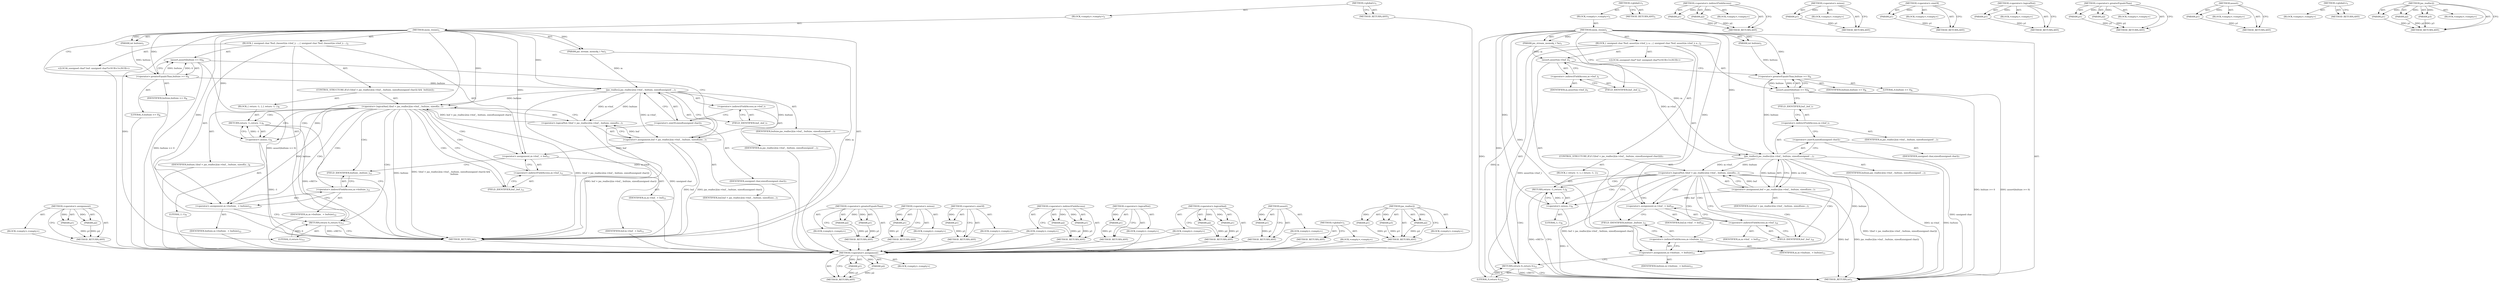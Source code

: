 digraph "jas_realloc2" {
vulnerable_89 [label=<(METHOD,&lt;operator&gt;.assignment)>];
vulnerable_90 [label=<(PARAM,p1)>];
vulnerable_91 [label=<(PARAM,p2)>];
vulnerable_92 [label=<(BLOCK,&lt;empty&gt;,&lt;empty&gt;)>];
vulnerable_93 [label=<(METHOD_RETURN,ANY)>];
vulnerable_6 [label=<(METHOD,&lt;global&gt;)<SUB>1</SUB>>];
vulnerable_7 [label=<(BLOCK,&lt;empty&gt;,&lt;empty&gt;)<SUB>1</SUB>>];
vulnerable_8 [label=<(METHOD,mem_resize)<SUB>1</SUB>>];
vulnerable_9 [label=<(PARAM,jas_stream_memobj_t *m)<SUB>1</SUB>>];
vulnerable_10 [label=<(PARAM,int bufsize)<SUB>1</SUB>>];
vulnerable_11 [label=<(BLOCK,{
 	unsigned char *buf;
 
	assert(m-&gt;buf_);
 	a...,{
 	unsigned char *buf;
 
	assert(m-&gt;buf_);
 	a...)<SUB>2</SUB>>];
vulnerable_12 [label="<(LOCAL,unsigned char* buf: unsigned char*)<SUB>3</SUB>>"];
vulnerable_13 [label=<(assert,assert(m-&gt;buf_))<SUB>5</SUB>>];
vulnerable_14 [label=<(&lt;operator&gt;.indirectFieldAccess,m-&gt;buf_)<SUB>5</SUB>>];
vulnerable_15 [label=<(IDENTIFIER,m,assert(m-&gt;buf_))<SUB>5</SUB>>];
vulnerable_16 [label=<(FIELD_IDENTIFIER,buf_,buf_)<SUB>5</SUB>>];
vulnerable_17 [label=<(assert,assert(bufsize &gt;= 0))<SUB>6</SUB>>];
vulnerable_18 [label=<(&lt;operator&gt;.greaterEqualsThan,bufsize &gt;= 0)<SUB>6</SUB>>];
vulnerable_19 [label=<(IDENTIFIER,bufsize,bufsize &gt;= 0)<SUB>6</SUB>>];
vulnerable_20 [label=<(LITERAL,0,bufsize &gt;= 0)<SUB>6</SUB>>];
vulnerable_21 [label=<(CONTROL_STRUCTURE,IF,if (!(buf = jas_realloc2(m-&gt;buf_, bufsize, sizeof(unsigned char)))))<SUB>7</SUB>>];
vulnerable_22 [label=<(&lt;operator&gt;.logicalNot,!(buf = jas_realloc2(m-&gt;buf_, bufsize, sizeof(u...)<SUB>7</SUB>>];
vulnerable_23 [label=<(&lt;operator&gt;.assignment,buf = jas_realloc2(m-&gt;buf_, bufsize, sizeof(uns...)<SUB>7</SUB>>];
vulnerable_24 [label=<(IDENTIFIER,buf,buf = jas_realloc2(m-&gt;buf_, bufsize, sizeof(uns...)<SUB>7</SUB>>];
vulnerable_25 [label=<(jas_realloc2,jas_realloc2(m-&gt;buf_, bufsize, sizeof(unsigned ...)<SUB>7</SUB>>];
vulnerable_26 [label=<(&lt;operator&gt;.indirectFieldAccess,m-&gt;buf_)<SUB>7</SUB>>];
vulnerable_27 [label=<(IDENTIFIER,m,jas_realloc2(m-&gt;buf_, bufsize, sizeof(unsigned ...)<SUB>7</SUB>>];
vulnerable_28 [label=<(FIELD_IDENTIFIER,buf_,buf_)<SUB>7</SUB>>];
vulnerable_29 [label=<(IDENTIFIER,bufsize,jas_realloc2(m-&gt;buf_, bufsize, sizeof(unsigned ...)<SUB>7</SUB>>];
vulnerable_30 [label=<(&lt;operator&gt;.sizeOf,sizeof(unsigned char))<SUB>7</SUB>>];
vulnerable_31 [label=<(IDENTIFIER,unsigned char,sizeof(unsigned char))<SUB>7</SUB>>];
vulnerable_32 [label=<(BLOCK,{
 		return -1;
 	},{
 		return -1;
 	})<SUB>7</SUB>>];
vulnerable_33 [label=<(RETURN,return -1;,return -1;)<SUB>8</SUB>>];
vulnerable_34 [label=<(&lt;operator&gt;.minus,-1)<SUB>8</SUB>>];
vulnerable_35 [label=<(LITERAL,1,-1)<SUB>8</SUB>>];
vulnerable_36 [label=<(&lt;operator&gt;.assignment,m-&gt;buf_ = buf)<SUB>10</SUB>>];
vulnerable_37 [label=<(&lt;operator&gt;.indirectFieldAccess,m-&gt;buf_)<SUB>10</SUB>>];
vulnerable_38 [label=<(IDENTIFIER,m,m-&gt;buf_ = buf)<SUB>10</SUB>>];
vulnerable_39 [label=<(FIELD_IDENTIFIER,buf_,buf_)<SUB>10</SUB>>];
vulnerable_40 [label=<(IDENTIFIER,buf,m-&gt;buf_ = buf)<SUB>10</SUB>>];
vulnerable_41 [label=<(&lt;operator&gt;.assignment,m-&gt;bufsize_ = bufsize)<SUB>11</SUB>>];
vulnerable_42 [label=<(&lt;operator&gt;.indirectFieldAccess,m-&gt;bufsize_)<SUB>11</SUB>>];
vulnerable_43 [label=<(IDENTIFIER,m,m-&gt;bufsize_ = bufsize)<SUB>11</SUB>>];
vulnerable_44 [label=<(FIELD_IDENTIFIER,bufsize_,bufsize_)<SUB>11</SUB>>];
vulnerable_45 [label=<(IDENTIFIER,bufsize,m-&gt;bufsize_ = bufsize)<SUB>11</SUB>>];
vulnerable_46 [label=<(RETURN,return 0;,return 0;)<SUB>12</SUB>>];
vulnerable_47 [label=<(LITERAL,0,return 0;)<SUB>12</SUB>>];
vulnerable_48 [label=<(METHOD_RETURN,int)<SUB>1</SUB>>];
vulnerable_50 [label=<(METHOD_RETURN,ANY)<SUB>1</SUB>>];
vulnerable_75 [label=<(METHOD,&lt;operator&gt;.indirectFieldAccess)>];
vulnerable_76 [label=<(PARAM,p1)>];
vulnerable_77 [label=<(PARAM,p2)>];
vulnerable_78 [label=<(BLOCK,&lt;empty&gt;,&lt;empty&gt;)>];
vulnerable_79 [label=<(METHOD_RETURN,ANY)>];
vulnerable_104 [label=<(METHOD,&lt;operator&gt;.minus)>];
vulnerable_105 [label=<(PARAM,p1)>];
vulnerable_106 [label=<(BLOCK,&lt;empty&gt;,&lt;empty&gt;)>];
vulnerable_107 [label=<(METHOD_RETURN,ANY)>];
vulnerable_100 [label=<(METHOD,&lt;operator&gt;.sizeOf)>];
vulnerable_101 [label=<(PARAM,p1)>];
vulnerable_102 [label=<(BLOCK,&lt;empty&gt;,&lt;empty&gt;)>];
vulnerable_103 [label=<(METHOD_RETURN,ANY)>];
vulnerable_85 [label=<(METHOD,&lt;operator&gt;.logicalNot)>];
vulnerable_86 [label=<(PARAM,p1)>];
vulnerable_87 [label=<(BLOCK,&lt;empty&gt;,&lt;empty&gt;)>];
vulnerable_88 [label=<(METHOD_RETURN,ANY)>];
vulnerable_80 [label=<(METHOD,&lt;operator&gt;.greaterEqualsThan)>];
vulnerable_81 [label=<(PARAM,p1)>];
vulnerable_82 [label=<(PARAM,p2)>];
vulnerable_83 [label=<(BLOCK,&lt;empty&gt;,&lt;empty&gt;)>];
vulnerable_84 [label=<(METHOD_RETURN,ANY)>];
vulnerable_71 [label=<(METHOD,assert)>];
vulnerable_72 [label=<(PARAM,p1)>];
vulnerable_73 [label=<(BLOCK,&lt;empty&gt;,&lt;empty&gt;)>];
vulnerable_74 [label=<(METHOD_RETURN,ANY)>];
vulnerable_65 [label=<(METHOD,&lt;global&gt;)<SUB>1</SUB>>];
vulnerable_66 [label=<(BLOCK,&lt;empty&gt;,&lt;empty&gt;)>];
vulnerable_67 [label=<(METHOD_RETURN,ANY)>];
vulnerable_94 [label=<(METHOD,jas_realloc2)>];
vulnerable_95 [label=<(PARAM,p1)>];
vulnerable_96 [label=<(PARAM,p2)>];
vulnerable_97 [label=<(PARAM,p3)>];
vulnerable_98 [label=<(BLOCK,&lt;empty&gt;,&lt;empty&gt;)>];
vulnerable_99 [label=<(METHOD_RETURN,ANY)>];
fixed_87 [label=<(METHOD,&lt;operator&gt;.assignment)>];
fixed_88 [label=<(PARAM,p1)>];
fixed_89 [label=<(PARAM,p2)>];
fixed_90 [label=<(BLOCK,&lt;empty&gt;,&lt;empty&gt;)>];
fixed_91 [label=<(METHOD_RETURN,ANY)>];
fixed_6 [label=<(METHOD,&lt;global&gt;)<SUB>1</SUB>>];
fixed_7 [label=<(BLOCK,&lt;empty&gt;,&lt;empty&gt;)<SUB>1</SUB>>];
fixed_8 [label=<(METHOD,mem_resize)<SUB>1</SUB>>];
fixed_9 [label=<(PARAM,jas_stream_memobj_t *m)<SUB>1</SUB>>];
fixed_10 [label=<(PARAM,int bufsize)<SUB>1</SUB>>];
fixed_11 [label=<(BLOCK,{
 	unsigned char *buf;
 
	//assert(m-&gt;buf_);
 ...,{
 	unsigned char *buf;
 
	//assert(m-&gt;buf_);
 ...)<SUB>2</SUB>>];
fixed_12 [label="<(LOCAL,unsigned char* buf: unsigned char*)<SUB>3</SUB>>"];
fixed_13 [label=<(assert,assert(bufsize &gt;= 0))<SUB>6</SUB>>];
fixed_14 [label=<(&lt;operator&gt;.greaterEqualsThan,bufsize &gt;= 0)<SUB>6</SUB>>];
fixed_15 [label=<(IDENTIFIER,bufsize,bufsize &gt;= 0)<SUB>6</SUB>>];
fixed_16 [label=<(LITERAL,0,bufsize &gt;= 0)<SUB>6</SUB>>];
fixed_17 [label=<(CONTROL_STRUCTURE,IF,if (!(buf = jas_realloc2(m-&gt;buf_, bufsize, sizeof(unsigned char))) &amp;&amp;
	  bufsize))<SUB>7</SUB>>];
fixed_18 [label=<(&lt;operator&gt;.logicalAnd,!(buf = jas_realloc2(m-&gt;buf_, bufsize, sizeof(u...)<SUB>7</SUB>>];
fixed_19 [label=<(&lt;operator&gt;.logicalNot,!(buf = jas_realloc2(m-&gt;buf_, bufsize, sizeof(u...)<SUB>7</SUB>>];
fixed_20 [label=<(&lt;operator&gt;.assignment,buf = jas_realloc2(m-&gt;buf_, bufsize, sizeof(uns...)<SUB>7</SUB>>];
fixed_21 [label=<(IDENTIFIER,buf,buf = jas_realloc2(m-&gt;buf_, bufsize, sizeof(uns...)<SUB>7</SUB>>];
fixed_22 [label=<(jas_realloc2,jas_realloc2(m-&gt;buf_, bufsize, sizeof(unsigned ...)<SUB>7</SUB>>];
fixed_23 [label=<(&lt;operator&gt;.indirectFieldAccess,m-&gt;buf_)<SUB>7</SUB>>];
fixed_24 [label=<(IDENTIFIER,m,jas_realloc2(m-&gt;buf_, bufsize, sizeof(unsigned ...)<SUB>7</SUB>>];
fixed_25 [label=<(FIELD_IDENTIFIER,buf_,buf_)<SUB>7</SUB>>];
fixed_26 [label=<(IDENTIFIER,bufsize,jas_realloc2(m-&gt;buf_, bufsize, sizeof(unsigned ...)<SUB>7</SUB>>];
fixed_27 [label=<(&lt;operator&gt;.sizeOf,sizeof(unsigned char))<SUB>7</SUB>>];
fixed_28 [label=<(IDENTIFIER,unsigned char,sizeof(unsigned char))<SUB>7</SUB>>];
fixed_29 [label=<(IDENTIFIER,bufsize,!(buf = jas_realloc2(m-&gt;buf_, bufsize, sizeof(u...)<SUB>8</SUB>>];
fixed_30 [label=<(BLOCK,{
 		return -1;
 	},{
 		return -1;
 	})<SUB>8</SUB>>];
fixed_31 [label=<(RETURN,return -1;,return -1;)<SUB>9</SUB>>];
fixed_32 [label=<(&lt;operator&gt;.minus,-1)<SUB>9</SUB>>];
fixed_33 [label=<(LITERAL,1,-1)<SUB>9</SUB>>];
fixed_34 [label=<(&lt;operator&gt;.assignment,m-&gt;buf_ = buf)<SUB>11</SUB>>];
fixed_35 [label=<(&lt;operator&gt;.indirectFieldAccess,m-&gt;buf_)<SUB>11</SUB>>];
fixed_36 [label=<(IDENTIFIER,m,m-&gt;buf_ = buf)<SUB>11</SUB>>];
fixed_37 [label=<(FIELD_IDENTIFIER,buf_,buf_)<SUB>11</SUB>>];
fixed_38 [label=<(IDENTIFIER,buf,m-&gt;buf_ = buf)<SUB>11</SUB>>];
fixed_39 [label=<(&lt;operator&gt;.assignment,m-&gt;bufsize_ = bufsize)<SUB>12</SUB>>];
fixed_40 [label=<(&lt;operator&gt;.indirectFieldAccess,m-&gt;bufsize_)<SUB>12</SUB>>];
fixed_41 [label=<(IDENTIFIER,m,m-&gt;bufsize_ = bufsize)<SUB>12</SUB>>];
fixed_42 [label=<(FIELD_IDENTIFIER,bufsize_,bufsize_)<SUB>12</SUB>>];
fixed_43 [label=<(IDENTIFIER,bufsize,m-&gt;bufsize_ = bufsize)<SUB>12</SUB>>];
fixed_44 [label=<(RETURN,return 0;,return 0;)<SUB>13</SUB>>];
fixed_45 [label=<(LITERAL,0,return 0;)<SUB>13</SUB>>];
fixed_46 [label=<(METHOD_RETURN,int)<SUB>1</SUB>>];
fixed_48 [label=<(METHOD_RETURN,ANY)<SUB>1</SUB>>];
fixed_73 [label=<(METHOD,&lt;operator&gt;.greaterEqualsThan)>];
fixed_74 [label=<(PARAM,p1)>];
fixed_75 [label=<(PARAM,p2)>];
fixed_76 [label=<(BLOCK,&lt;empty&gt;,&lt;empty&gt;)>];
fixed_77 [label=<(METHOD_RETURN,ANY)>];
fixed_107 [label=<(METHOD,&lt;operator&gt;.minus)>];
fixed_108 [label=<(PARAM,p1)>];
fixed_109 [label=<(BLOCK,&lt;empty&gt;,&lt;empty&gt;)>];
fixed_110 [label=<(METHOD_RETURN,ANY)>];
fixed_103 [label=<(METHOD,&lt;operator&gt;.sizeOf)>];
fixed_104 [label=<(PARAM,p1)>];
fixed_105 [label=<(BLOCK,&lt;empty&gt;,&lt;empty&gt;)>];
fixed_106 [label=<(METHOD_RETURN,ANY)>];
fixed_98 [label=<(METHOD,&lt;operator&gt;.indirectFieldAccess)>];
fixed_99 [label=<(PARAM,p1)>];
fixed_100 [label=<(PARAM,p2)>];
fixed_101 [label=<(BLOCK,&lt;empty&gt;,&lt;empty&gt;)>];
fixed_102 [label=<(METHOD_RETURN,ANY)>];
fixed_83 [label=<(METHOD,&lt;operator&gt;.logicalNot)>];
fixed_84 [label=<(PARAM,p1)>];
fixed_85 [label=<(BLOCK,&lt;empty&gt;,&lt;empty&gt;)>];
fixed_86 [label=<(METHOD_RETURN,ANY)>];
fixed_78 [label=<(METHOD,&lt;operator&gt;.logicalAnd)>];
fixed_79 [label=<(PARAM,p1)>];
fixed_80 [label=<(PARAM,p2)>];
fixed_81 [label=<(BLOCK,&lt;empty&gt;,&lt;empty&gt;)>];
fixed_82 [label=<(METHOD_RETURN,ANY)>];
fixed_69 [label=<(METHOD,assert)>];
fixed_70 [label=<(PARAM,p1)>];
fixed_71 [label=<(BLOCK,&lt;empty&gt;,&lt;empty&gt;)>];
fixed_72 [label=<(METHOD_RETURN,ANY)>];
fixed_63 [label=<(METHOD,&lt;global&gt;)<SUB>1</SUB>>];
fixed_64 [label=<(BLOCK,&lt;empty&gt;,&lt;empty&gt;)>];
fixed_65 [label=<(METHOD_RETURN,ANY)>];
fixed_92 [label=<(METHOD,jas_realloc2)>];
fixed_93 [label=<(PARAM,p1)>];
fixed_94 [label=<(PARAM,p2)>];
fixed_95 [label=<(PARAM,p3)>];
fixed_96 [label=<(BLOCK,&lt;empty&gt;,&lt;empty&gt;)>];
fixed_97 [label=<(METHOD_RETURN,ANY)>];
vulnerable_89 -> vulnerable_90  [key=0, label="AST: "];
vulnerable_89 -> vulnerable_90  [key=1, label="DDG: "];
vulnerable_89 -> vulnerable_92  [key=0, label="AST: "];
vulnerable_89 -> vulnerable_91  [key=0, label="AST: "];
vulnerable_89 -> vulnerable_91  [key=1, label="DDG: "];
vulnerable_89 -> vulnerable_93  [key=0, label="AST: "];
vulnerable_89 -> vulnerable_93  [key=1, label="CFG: "];
vulnerable_90 -> vulnerable_93  [key=0, label="DDG: p1"];
vulnerable_91 -> vulnerable_93  [key=0, label="DDG: p2"];
vulnerable_6 -> vulnerable_7  [key=0, label="AST: "];
vulnerable_6 -> vulnerable_50  [key=0, label="AST: "];
vulnerable_6 -> vulnerable_50  [key=1, label="CFG: "];
vulnerable_7 -> vulnerable_8  [key=0, label="AST: "];
vulnerable_8 -> vulnerable_9  [key=0, label="AST: "];
vulnerable_8 -> vulnerable_9  [key=1, label="DDG: "];
vulnerable_8 -> vulnerable_10  [key=0, label="AST: "];
vulnerable_8 -> vulnerable_10  [key=1, label="DDG: "];
vulnerable_8 -> vulnerable_11  [key=0, label="AST: "];
vulnerable_8 -> vulnerable_48  [key=0, label="AST: "];
vulnerable_8 -> vulnerable_16  [key=0, label="CFG: "];
vulnerable_8 -> vulnerable_36  [key=0, label="DDG: "];
vulnerable_8 -> vulnerable_41  [key=0, label="DDG: "];
vulnerable_8 -> vulnerable_46  [key=0, label="DDG: "];
vulnerable_8 -> vulnerable_47  [key=0, label="DDG: "];
vulnerable_8 -> vulnerable_18  [key=0, label="DDG: "];
vulnerable_8 -> vulnerable_25  [key=0, label="DDG: "];
vulnerable_8 -> vulnerable_34  [key=0, label="DDG: "];
vulnerable_9 -> vulnerable_48  [key=0, label="DDG: m"];
vulnerable_9 -> vulnerable_13  [key=0, label="DDG: m"];
vulnerable_9 -> vulnerable_25  [key=0, label="DDG: m"];
vulnerable_10 -> vulnerable_18  [key=0, label="DDG: bufsize"];
vulnerable_11 -> vulnerable_12  [key=0, label="AST: "];
vulnerable_11 -> vulnerable_13  [key=0, label="AST: "];
vulnerable_11 -> vulnerable_17  [key=0, label="AST: "];
vulnerable_11 -> vulnerable_21  [key=0, label="AST: "];
vulnerable_11 -> vulnerable_36  [key=0, label="AST: "];
vulnerable_11 -> vulnerable_41  [key=0, label="AST: "];
vulnerable_11 -> vulnerable_46  [key=0, label="AST: "];
vulnerable_13 -> vulnerable_14  [key=0, label="AST: "];
vulnerable_13 -> vulnerable_18  [key=0, label="CFG: "];
vulnerable_13 -> vulnerable_48  [key=0, label="DDG: assert(m-&gt;buf_)"];
vulnerable_13 -> vulnerable_25  [key=0, label="DDG: m-&gt;buf_"];
vulnerable_14 -> vulnerable_15  [key=0, label="AST: "];
vulnerable_14 -> vulnerable_16  [key=0, label="AST: "];
vulnerable_14 -> vulnerable_13  [key=0, label="CFG: "];
vulnerable_16 -> vulnerable_14  [key=0, label="CFG: "];
vulnerable_17 -> vulnerable_18  [key=0, label="AST: "];
vulnerable_17 -> vulnerable_28  [key=0, label="CFG: "];
vulnerable_17 -> vulnerable_48  [key=0, label="DDG: bufsize &gt;= 0"];
vulnerable_17 -> vulnerable_48  [key=1, label="DDG: assert(bufsize &gt;= 0)"];
vulnerable_18 -> vulnerable_19  [key=0, label="AST: "];
vulnerable_18 -> vulnerable_20  [key=0, label="AST: "];
vulnerable_18 -> vulnerable_17  [key=0, label="CFG: "];
vulnerable_18 -> vulnerable_17  [key=1, label="DDG: bufsize"];
vulnerable_18 -> vulnerable_17  [key=2, label="DDG: 0"];
vulnerable_18 -> vulnerable_25  [key=0, label="DDG: bufsize"];
vulnerable_21 -> vulnerable_22  [key=0, label="AST: "];
vulnerable_21 -> vulnerable_32  [key=0, label="AST: "];
vulnerable_22 -> vulnerable_23  [key=0, label="AST: "];
vulnerable_22 -> vulnerable_34  [key=0, label="CFG: "];
vulnerable_22 -> vulnerable_34  [key=1, label="CDG: "];
vulnerable_22 -> vulnerable_39  [key=0, label="CFG: "];
vulnerable_22 -> vulnerable_39  [key=1, label="CDG: "];
vulnerable_22 -> vulnerable_48  [key=0, label="DDG: buf = jas_realloc2(m-&gt;buf_, bufsize, sizeof(unsigned char))"];
vulnerable_22 -> vulnerable_48  [key=1, label="DDG: !(buf = jas_realloc2(m-&gt;buf_, bufsize, sizeof(unsigned char)))"];
vulnerable_22 -> vulnerable_33  [key=0, label="CDG: "];
vulnerable_22 -> vulnerable_42  [key=0, label="CDG: "];
vulnerable_22 -> vulnerable_36  [key=0, label="CDG: "];
vulnerable_22 -> vulnerable_44  [key=0, label="CDG: "];
vulnerable_22 -> vulnerable_37  [key=0, label="CDG: "];
vulnerable_22 -> vulnerable_46  [key=0, label="CDG: "];
vulnerable_22 -> vulnerable_41  [key=0, label="CDG: "];
vulnerable_23 -> vulnerable_24  [key=0, label="AST: "];
vulnerable_23 -> vulnerable_25  [key=0, label="AST: "];
vulnerable_23 -> vulnerable_22  [key=0, label="CFG: "];
vulnerable_23 -> vulnerable_22  [key=1, label="DDG: buf"];
vulnerable_23 -> vulnerable_48  [key=0, label="DDG: buf"];
vulnerable_23 -> vulnerable_48  [key=1, label="DDG: jas_realloc2(m-&gt;buf_, bufsize, sizeof(unsigned char))"];
vulnerable_23 -> vulnerable_36  [key=0, label="DDG: buf"];
vulnerable_25 -> vulnerable_26  [key=0, label="AST: "];
vulnerable_25 -> vulnerable_29  [key=0, label="AST: "];
vulnerable_25 -> vulnerable_30  [key=0, label="AST: "];
vulnerable_25 -> vulnerable_23  [key=0, label="CFG: "];
vulnerable_25 -> vulnerable_23  [key=1, label="DDG: m-&gt;buf_"];
vulnerable_25 -> vulnerable_23  [key=2, label="DDG: bufsize"];
vulnerable_25 -> vulnerable_48  [key=0, label="DDG: m-&gt;buf_"];
vulnerable_25 -> vulnerable_48  [key=1, label="DDG: bufsize"];
vulnerable_25 -> vulnerable_41  [key=0, label="DDG: bufsize"];
vulnerable_25 -> vulnerable_22  [key=0, label="DDG: m-&gt;buf_"];
vulnerable_25 -> vulnerable_22  [key=1, label="DDG: bufsize"];
vulnerable_26 -> vulnerable_27  [key=0, label="AST: "];
vulnerable_26 -> vulnerable_28  [key=0, label="AST: "];
vulnerable_26 -> vulnerable_30  [key=0, label="CFG: "];
vulnerable_28 -> vulnerable_26  [key=0, label="CFG: "];
vulnerable_30 -> vulnerable_31  [key=0, label="AST: "];
vulnerable_30 -> vulnerable_25  [key=0, label="CFG: "];
vulnerable_30 -> vulnerable_48  [key=0, label="DDG: unsigned char"];
vulnerable_32 -> vulnerable_33  [key=0, label="AST: "];
vulnerable_33 -> vulnerable_34  [key=0, label="AST: "];
vulnerable_33 -> vulnerable_48  [key=0, label="CFG: "];
vulnerable_33 -> vulnerable_48  [key=1, label="DDG: &lt;RET&gt;"];
vulnerable_34 -> vulnerable_35  [key=0, label="AST: "];
vulnerable_34 -> vulnerable_33  [key=0, label="CFG: "];
vulnerable_34 -> vulnerable_33  [key=1, label="DDG: -1"];
vulnerable_34 -> vulnerable_48  [key=0, label="DDG: -1"];
vulnerable_36 -> vulnerable_37  [key=0, label="AST: "];
vulnerable_36 -> vulnerable_40  [key=0, label="AST: "];
vulnerable_36 -> vulnerable_44  [key=0, label="CFG: "];
vulnerable_37 -> vulnerable_38  [key=0, label="AST: "];
vulnerable_37 -> vulnerable_39  [key=0, label="AST: "];
vulnerable_37 -> vulnerable_36  [key=0, label="CFG: "];
vulnerable_39 -> vulnerable_37  [key=0, label="CFG: "];
vulnerable_41 -> vulnerable_42  [key=0, label="AST: "];
vulnerable_41 -> vulnerable_45  [key=0, label="AST: "];
vulnerable_41 -> vulnerable_46  [key=0, label="CFG: "];
vulnerable_42 -> vulnerable_43  [key=0, label="AST: "];
vulnerable_42 -> vulnerable_44  [key=0, label="AST: "];
vulnerable_42 -> vulnerable_41  [key=0, label="CFG: "];
vulnerable_44 -> vulnerable_42  [key=0, label="CFG: "];
vulnerable_46 -> vulnerable_47  [key=0, label="AST: "];
vulnerable_46 -> vulnerable_48  [key=0, label="CFG: "];
vulnerable_46 -> vulnerable_48  [key=1, label="DDG: &lt;RET&gt;"];
vulnerable_47 -> vulnerable_46  [key=0, label="DDG: 0"];
vulnerable_75 -> vulnerable_76  [key=0, label="AST: "];
vulnerable_75 -> vulnerable_76  [key=1, label="DDG: "];
vulnerable_75 -> vulnerable_78  [key=0, label="AST: "];
vulnerable_75 -> vulnerable_77  [key=0, label="AST: "];
vulnerable_75 -> vulnerable_77  [key=1, label="DDG: "];
vulnerable_75 -> vulnerable_79  [key=0, label="AST: "];
vulnerable_75 -> vulnerable_79  [key=1, label="CFG: "];
vulnerable_76 -> vulnerable_79  [key=0, label="DDG: p1"];
vulnerable_77 -> vulnerable_79  [key=0, label="DDG: p2"];
vulnerable_104 -> vulnerable_105  [key=0, label="AST: "];
vulnerable_104 -> vulnerable_105  [key=1, label="DDG: "];
vulnerable_104 -> vulnerable_106  [key=0, label="AST: "];
vulnerable_104 -> vulnerable_107  [key=0, label="AST: "];
vulnerable_104 -> vulnerable_107  [key=1, label="CFG: "];
vulnerable_105 -> vulnerable_107  [key=0, label="DDG: p1"];
vulnerable_100 -> vulnerable_101  [key=0, label="AST: "];
vulnerable_100 -> vulnerable_101  [key=1, label="DDG: "];
vulnerable_100 -> vulnerable_102  [key=0, label="AST: "];
vulnerable_100 -> vulnerable_103  [key=0, label="AST: "];
vulnerable_100 -> vulnerable_103  [key=1, label="CFG: "];
vulnerable_101 -> vulnerable_103  [key=0, label="DDG: p1"];
vulnerable_85 -> vulnerable_86  [key=0, label="AST: "];
vulnerable_85 -> vulnerable_86  [key=1, label="DDG: "];
vulnerable_85 -> vulnerable_87  [key=0, label="AST: "];
vulnerable_85 -> vulnerable_88  [key=0, label="AST: "];
vulnerable_85 -> vulnerable_88  [key=1, label="CFG: "];
vulnerable_86 -> vulnerable_88  [key=0, label="DDG: p1"];
vulnerable_80 -> vulnerable_81  [key=0, label="AST: "];
vulnerable_80 -> vulnerable_81  [key=1, label="DDG: "];
vulnerable_80 -> vulnerable_83  [key=0, label="AST: "];
vulnerable_80 -> vulnerable_82  [key=0, label="AST: "];
vulnerable_80 -> vulnerable_82  [key=1, label="DDG: "];
vulnerable_80 -> vulnerable_84  [key=0, label="AST: "];
vulnerable_80 -> vulnerable_84  [key=1, label="CFG: "];
vulnerable_81 -> vulnerable_84  [key=0, label="DDG: p1"];
vulnerable_82 -> vulnerable_84  [key=0, label="DDG: p2"];
vulnerable_71 -> vulnerable_72  [key=0, label="AST: "];
vulnerable_71 -> vulnerable_72  [key=1, label="DDG: "];
vulnerable_71 -> vulnerable_73  [key=0, label="AST: "];
vulnerable_71 -> vulnerable_74  [key=0, label="AST: "];
vulnerable_71 -> vulnerable_74  [key=1, label="CFG: "];
vulnerable_72 -> vulnerable_74  [key=0, label="DDG: p1"];
vulnerable_65 -> vulnerable_66  [key=0, label="AST: "];
vulnerable_65 -> vulnerable_67  [key=0, label="AST: "];
vulnerable_65 -> vulnerable_67  [key=1, label="CFG: "];
vulnerable_94 -> vulnerable_95  [key=0, label="AST: "];
vulnerable_94 -> vulnerable_95  [key=1, label="DDG: "];
vulnerable_94 -> vulnerable_98  [key=0, label="AST: "];
vulnerable_94 -> vulnerable_96  [key=0, label="AST: "];
vulnerable_94 -> vulnerable_96  [key=1, label="DDG: "];
vulnerable_94 -> vulnerable_99  [key=0, label="AST: "];
vulnerable_94 -> vulnerable_99  [key=1, label="CFG: "];
vulnerable_94 -> vulnerable_97  [key=0, label="AST: "];
vulnerable_94 -> vulnerable_97  [key=1, label="DDG: "];
vulnerable_95 -> vulnerable_99  [key=0, label="DDG: p1"];
vulnerable_96 -> vulnerable_99  [key=0, label="DDG: p2"];
vulnerable_97 -> vulnerable_99  [key=0, label="DDG: p3"];
fixed_87 -> fixed_88  [key=0, label="AST: "];
fixed_87 -> fixed_88  [key=1, label="DDG: "];
fixed_87 -> fixed_90  [key=0, label="AST: "];
fixed_87 -> fixed_89  [key=0, label="AST: "];
fixed_87 -> fixed_89  [key=1, label="DDG: "];
fixed_87 -> fixed_91  [key=0, label="AST: "];
fixed_87 -> fixed_91  [key=1, label="CFG: "];
fixed_88 -> fixed_91  [key=0, label="DDG: p1"];
fixed_89 -> fixed_91  [key=0, label="DDG: p2"];
fixed_90 -> vulnerable_89  [key=0];
fixed_91 -> vulnerable_89  [key=0];
fixed_6 -> fixed_7  [key=0, label="AST: "];
fixed_6 -> fixed_48  [key=0, label="AST: "];
fixed_6 -> fixed_48  [key=1, label="CFG: "];
fixed_7 -> fixed_8  [key=0, label="AST: "];
fixed_8 -> fixed_9  [key=0, label="AST: "];
fixed_8 -> fixed_9  [key=1, label="DDG: "];
fixed_8 -> fixed_10  [key=0, label="AST: "];
fixed_8 -> fixed_10  [key=1, label="DDG: "];
fixed_8 -> fixed_11  [key=0, label="AST: "];
fixed_8 -> fixed_46  [key=0, label="AST: "];
fixed_8 -> fixed_14  [key=0, label="CFG: "];
fixed_8 -> fixed_14  [key=1, label="DDG: "];
fixed_8 -> fixed_34  [key=0, label="DDG: "];
fixed_8 -> fixed_39  [key=0, label="DDG: "];
fixed_8 -> fixed_44  [key=0, label="DDG: "];
fixed_8 -> fixed_45  [key=0, label="DDG: "];
fixed_8 -> fixed_18  [key=0, label="DDG: "];
fixed_8 -> fixed_32  [key=0, label="DDG: "];
fixed_8 -> fixed_22  [key=0, label="DDG: "];
fixed_9 -> fixed_46  [key=0, label="DDG: m"];
fixed_9 -> fixed_22  [key=0, label="DDG: m"];
fixed_10 -> fixed_14  [key=0, label="DDG: bufsize"];
fixed_11 -> fixed_12  [key=0, label="AST: "];
fixed_11 -> fixed_13  [key=0, label="AST: "];
fixed_11 -> fixed_17  [key=0, label="AST: "];
fixed_11 -> fixed_34  [key=0, label="AST: "];
fixed_11 -> fixed_39  [key=0, label="AST: "];
fixed_11 -> fixed_44  [key=0, label="AST: "];
fixed_12 -> vulnerable_89  [key=0];
fixed_13 -> fixed_14  [key=0, label="AST: "];
fixed_13 -> fixed_25  [key=0, label="CFG: "];
fixed_13 -> fixed_46  [key=0, label="DDG: bufsize &gt;= 0"];
fixed_13 -> fixed_46  [key=1, label="DDG: assert(bufsize &gt;= 0)"];
fixed_14 -> fixed_15  [key=0, label="AST: "];
fixed_14 -> fixed_16  [key=0, label="AST: "];
fixed_14 -> fixed_13  [key=0, label="CFG: "];
fixed_14 -> fixed_13  [key=1, label="DDG: bufsize"];
fixed_14 -> fixed_13  [key=2, label="DDG: 0"];
fixed_14 -> fixed_22  [key=0, label="DDG: bufsize"];
fixed_15 -> vulnerable_89  [key=0];
fixed_16 -> vulnerable_89  [key=0];
fixed_17 -> fixed_18  [key=0, label="AST: "];
fixed_17 -> fixed_30  [key=0, label="AST: "];
fixed_18 -> fixed_19  [key=0, label="AST: "];
fixed_18 -> fixed_29  [key=0, label="AST: "];
fixed_18 -> fixed_32  [key=0, label="CFG: "];
fixed_18 -> fixed_32  [key=1, label="CDG: "];
fixed_18 -> fixed_37  [key=0, label="CFG: "];
fixed_18 -> fixed_37  [key=1, label="CDG: "];
fixed_18 -> fixed_46  [key=0, label="DDG: !(buf = jas_realloc2(m-&gt;buf_, bufsize, sizeof(unsigned char)))"];
fixed_18 -> fixed_46  [key=1, label="DDG: bufsize"];
fixed_18 -> fixed_46  [key=2, label="DDG: !(buf = jas_realloc2(m-&gt;buf_, bufsize, sizeof(unsigned char))) &amp;&amp;
	  bufsize"];
fixed_18 -> fixed_39  [key=0, label="DDG: bufsize"];
fixed_18 -> fixed_39  [key=1, label="CDG: "];
fixed_18 -> fixed_40  [key=0, label="CDG: "];
fixed_18 -> fixed_34  [key=0, label="CDG: "];
fixed_18 -> fixed_42  [key=0, label="CDG: "];
fixed_18 -> fixed_44  [key=0, label="CDG: "];
fixed_18 -> fixed_35  [key=0, label="CDG: "];
fixed_18 -> fixed_31  [key=0, label="CDG: "];
fixed_19 -> fixed_20  [key=0, label="AST: "];
fixed_19 -> fixed_18  [key=0, label="CFG: "];
fixed_19 -> fixed_18  [key=1, label="DDG: buf = jas_realloc2(m-&gt;buf_, bufsize, sizeof(unsigned char))"];
fixed_19 -> fixed_46  [key=0, label="DDG: buf = jas_realloc2(m-&gt;buf_, bufsize, sizeof(unsigned char))"];
fixed_20 -> fixed_21  [key=0, label="AST: "];
fixed_20 -> fixed_22  [key=0, label="AST: "];
fixed_20 -> fixed_19  [key=0, label="CFG: "];
fixed_20 -> fixed_19  [key=1, label="DDG: buf"];
fixed_20 -> fixed_46  [key=0, label="DDG: buf"];
fixed_20 -> fixed_46  [key=1, label="DDG: jas_realloc2(m-&gt;buf_, bufsize, sizeof(unsigned char))"];
fixed_20 -> fixed_34  [key=0, label="DDG: buf"];
fixed_21 -> vulnerable_89  [key=0];
fixed_22 -> fixed_23  [key=0, label="AST: "];
fixed_22 -> fixed_26  [key=0, label="AST: "];
fixed_22 -> fixed_27  [key=0, label="AST: "];
fixed_22 -> fixed_20  [key=0, label="CFG: "];
fixed_22 -> fixed_20  [key=1, label="DDG: m-&gt;buf_"];
fixed_22 -> fixed_20  [key=2, label="DDG: bufsize"];
fixed_22 -> fixed_46  [key=0, label="DDG: m-&gt;buf_"];
fixed_22 -> fixed_18  [key=0, label="DDG: bufsize"];
fixed_22 -> fixed_19  [key=0, label="DDG: m-&gt;buf_"];
fixed_22 -> fixed_19  [key=1, label="DDG: bufsize"];
fixed_23 -> fixed_24  [key=0, label="AST: "];
fixed_23 -> fixed_25  [key=0, label="AST: "];
fixed_23 -> fixed_27  [key=0, label="CFG: "];
fixed_24 -> vulnerable_89  [key=0];
fixed_25 -> fixed_23  [key=0, label="CFG: "];
fixed_26 -> vulnerable_89  [key=0];
fixed_27 -> fixed_28  [key=0, label="AST: "];
fixed_27 -> fixed_22  [key=0, label="CFG: "];
fixed_27 -> fixed_46  [key=0, label="DDG: unsigned char"];
fixed_28 -> vulnerable_89  [key=0];
fixed_29 -> vulnerable_89  [key=0];
fixed_30 -> fixed_31  [key=0, label="AST: "];
fixed_31 -> fixed_32  [key=0, label="AST: "];
fixed_31 -> fixed_46  [key=0, label="CFG: "];
fixed_31 -> fixed_46  [key=1, label="DDG: &lt;RET&gt;"];
fixed_32 -> fixed_33  [key=0, label="AST: "];
fixed_32 -> fixed_31  [key=0, label="CFG: "];
fixed_32 -> fixed_31  [key=1, label="DDG: -1"];
fixed_32 -> fixed_46  [key=0, label="DDG: -1"];
fixed_33 -> vulnerable_89  [key=0];
fixed_34 -> fixed_35  [key=0, label="AST: "];
fixed_34 -> fixed_38  [key=0, label="AST: "];
fixed_34 -> fixed_42  [key=0, label="CFG: "];
fixed_35 -> fixed_36  [key=0, label="AST: "];
fixed_35 -> fixed_37  [key=0, label="AST: "];
fixed_35 -> fixed_34  [key=0, label="CFG: "];
fixed_36 -> vulnerable_89  [key=0];
fixed_37 -> fixed_35  [key=0, label="CFG: "];
fixed_38 -> vulnerable_89  [key=0];
fixed_39 -> fixed_40  [key=0, label="AST: "];
fixed_39 -> fixed_43  [key=0, label="AST: "];
fixed_39 -> fixed_44  [key=0, label="CFG: "];
fixed_40 -> fixed_41  [key=0, label="AST: "];
fixed_40 -> fixed_42  [key=0, label="AST: "];
fixed_40 -> fixed_39  [key=0, label="CFG: "];
fixed_41 -> vulnerable_89  [key=0];
fixed_42 -> fixed_40  [key=0, label="CFG: "];
fixed_43 -> vulnerable_89  [key=0];
fixed_44 -> fixed_45  [key=0, label="AST: "];
fixed_44 -> fixed_46  [key=0, label="CFG: "];
fixed_44 -> fixed_46  [key=1, label="DDG: &lt;RET&gt;"];
fixed_45 -> fixed_44  [key=0, label="DDG: 0"];
fixed_46 -> vulnerable_89  [key=0];
fixed_48 -> vulnerable_89  [key=0];
fixed_73 -> fixed_74  [key=0, label="AST: "];
fixed_73 -> fixed_74  [key=1, label="DDG: "];
fixed_73 -> fixed_76  [key=0, label="AST: "];
fixed_73 -> fixed_75  [key=0, label="AST: "];
fixed_73 -> fixed_75  [key=1, label="DDG: "];
fixed_73 -> fixed_77  [key=0, label="AST: "];
fixed_73 -> fixed_77  [key=1, label="CFG: "];
fixed_74 -> fixed_77  [key=0, label="DDG: p1"];
fixed_75 -> fixed_77  [key=0, label="DDG: p2"];
fixed_76 -> vulnerable_89  [key=0];
fixed_77 -> vulnerable_89  [key=0];
fixed_107 -> fixed_108  [key=0, label="AST: "];
fixed_107 -> fixed_108  [key=1, label="DDG: "];
fixed_107 -> fixed_109  [key=0, label="AST: "];
fixed_107 -> fixed_110  [key=0, label="AST: "];
fixed_107 -> fixed_110  [key=1, label="CFG: "];
fixed_108 -> fixed_110  [key=0, label="DDG: p1"];
fixed_109 -> vulnerable_89  [key=0];
fixed_110 -> vulnerable_89  [key=0];
fixed_103 -> fixed_104  [key=0, label="AST: "];
fixed_103 -> fixed_104  [key=1, label="DDG: "];
fixed_103 -> fixed_105  [key=0, label="AST: "];
fixed_103 -> fixed_106  [key=0, label="AST: "];
fixed_103 -> fixed_106  [key=1, label="CFG: "];
fixed_104 -> fixed_106  [key=0, label="DDG: p1"];
fixed_105 -> vulnerable_89  [key=0];
fixed_106 -> vulnerable_89  [key=0];
fixed_98 -> fixed_99  [key=0, label="AST: "];
fixed_98 -> fixed_99  [key=1, label="DDG: "];
fixed_98 -> fixed_101  [key=0, label="AST: "];
fixed_98 -> fixed_100  [key=0, label="AST: "];
fixed_98 -> fixed_100  [key=1, label="DDG: "];
fixed_98 -> fixed_102  [key=0, label="AST: "];
fixed_98 -> fixed_102  [key=1, label="CFG: "];
fixed_99 -> fixed_102  [key=0, label="DDG: p1"];
fixed_100 -> fixed_102  [key=0, label="DDG: p2"];
fixed_101 -> vulnerable_89  [key=0];
fixed_102 -> vulnerable_89  [key=0];
fixed_83 -> fixed_84  [key=0, label="AST: "];
fixed_83 -> fixed_84  [key=1, label="DDG: "];
fixed_83 -> fixed_85  [key=0, label="AST: "];
fixed_83 -> fixed_86  [key=0, label="AST: "];
fixed_83 -> fixed_86  [key=1, label="CFG: "];
fixed_84 -> fixed_86  [key=0, label="DDG: p1"];
fixed_85 -> vulnerable_89  [key=0];
fixed_86 -> vulnerable_89  [key=0];
fixed_78 -> fixed_79  [key=0, label="AST: "];
fixed_78 -> fixed_79  [key=1, label="DDG: "];
fixed_78 -> fixed_81  [key=0, label="AST: "];
fixed_78 -> fixed_80  [key=0, label="AST: "];
fixed_78 -> fixed_80  [key=1, label="DDG: "];
fixed_78 -> fixed_82  [key=0, label="AST: "];
fixed_78 -> fixed_82  [key=1, label="CFG: "];
fixed_79 -> fixed_82  [key=0, label="DDG: p1"];
fixed_80 -> fixed_82  [key=0, label="DDG: p2"];
fixed_81 -> vulnerable_89  [key=0];
fixed_82 -> vulnerable_89  [key=0];
fixed_69 -> fixed_70  [key=0, label="AST: "];
fixed_69 -> fixed_70  [key=1, label="DDG: "];
fixed_69 -> fixed_71  [key=0, label="AST: "];
fixed_69 -> fixed_72  [key=0, label="AST: "];
fixed_69 -> fixed_72  [key=1, label="CFG: "];
fixed_70 -> fixed_72  [key=0, label="DDG: p1"];
fixed_71 -> vulnerable_89  [key=0];
fixed_72 -> vulnerable_89  [key=0];
fixed_63 -> fixed_64  [key=0, label="AST: "];
fixed_63 -> fixed_65  [key=0, label="AST: "];
fixed_63 -> fixed_65  [key=1, label="CFG: "];
fixed_64 -> vulnerable_89  [key=0];
fixed_65 -> vulnerable_89  [key=0];
fixed_92 -> fixed_93  [key=0, label="AST: "];
fixed_92 -> fixed_93  [key=1, label="DDG: "];
fixed_92 -> fixed_96  [key=0, label="AST: "];
fixed_92 -> fixed_94  [key=0, label="AST: "];
fixed_92 -> fixed_94  [key=1, label="DDG: "];
fixed_92 -> fixed_97  [key=0, label="AST: "];
fixed_92 -> fixed_97  [key=1, label="CFG: "];
fixed_92 -> fixed_95  [key=0, label="AST: "];
fixed_92 -> fixed_95  [key=1, label="DDG: "];
fixed_93 -> fixed_97  [key=0, label="DDG: p1"];
fixed_94 -> fixed_97  [key=0, label="DDG: p2"];
fixed_95 -> fixed_97  [key=0, label="DDG: p3"];
fixed_96 -> vulnerable_89  [key=0];
fixed_97 -> vulnerable_89  [key=0];
}
